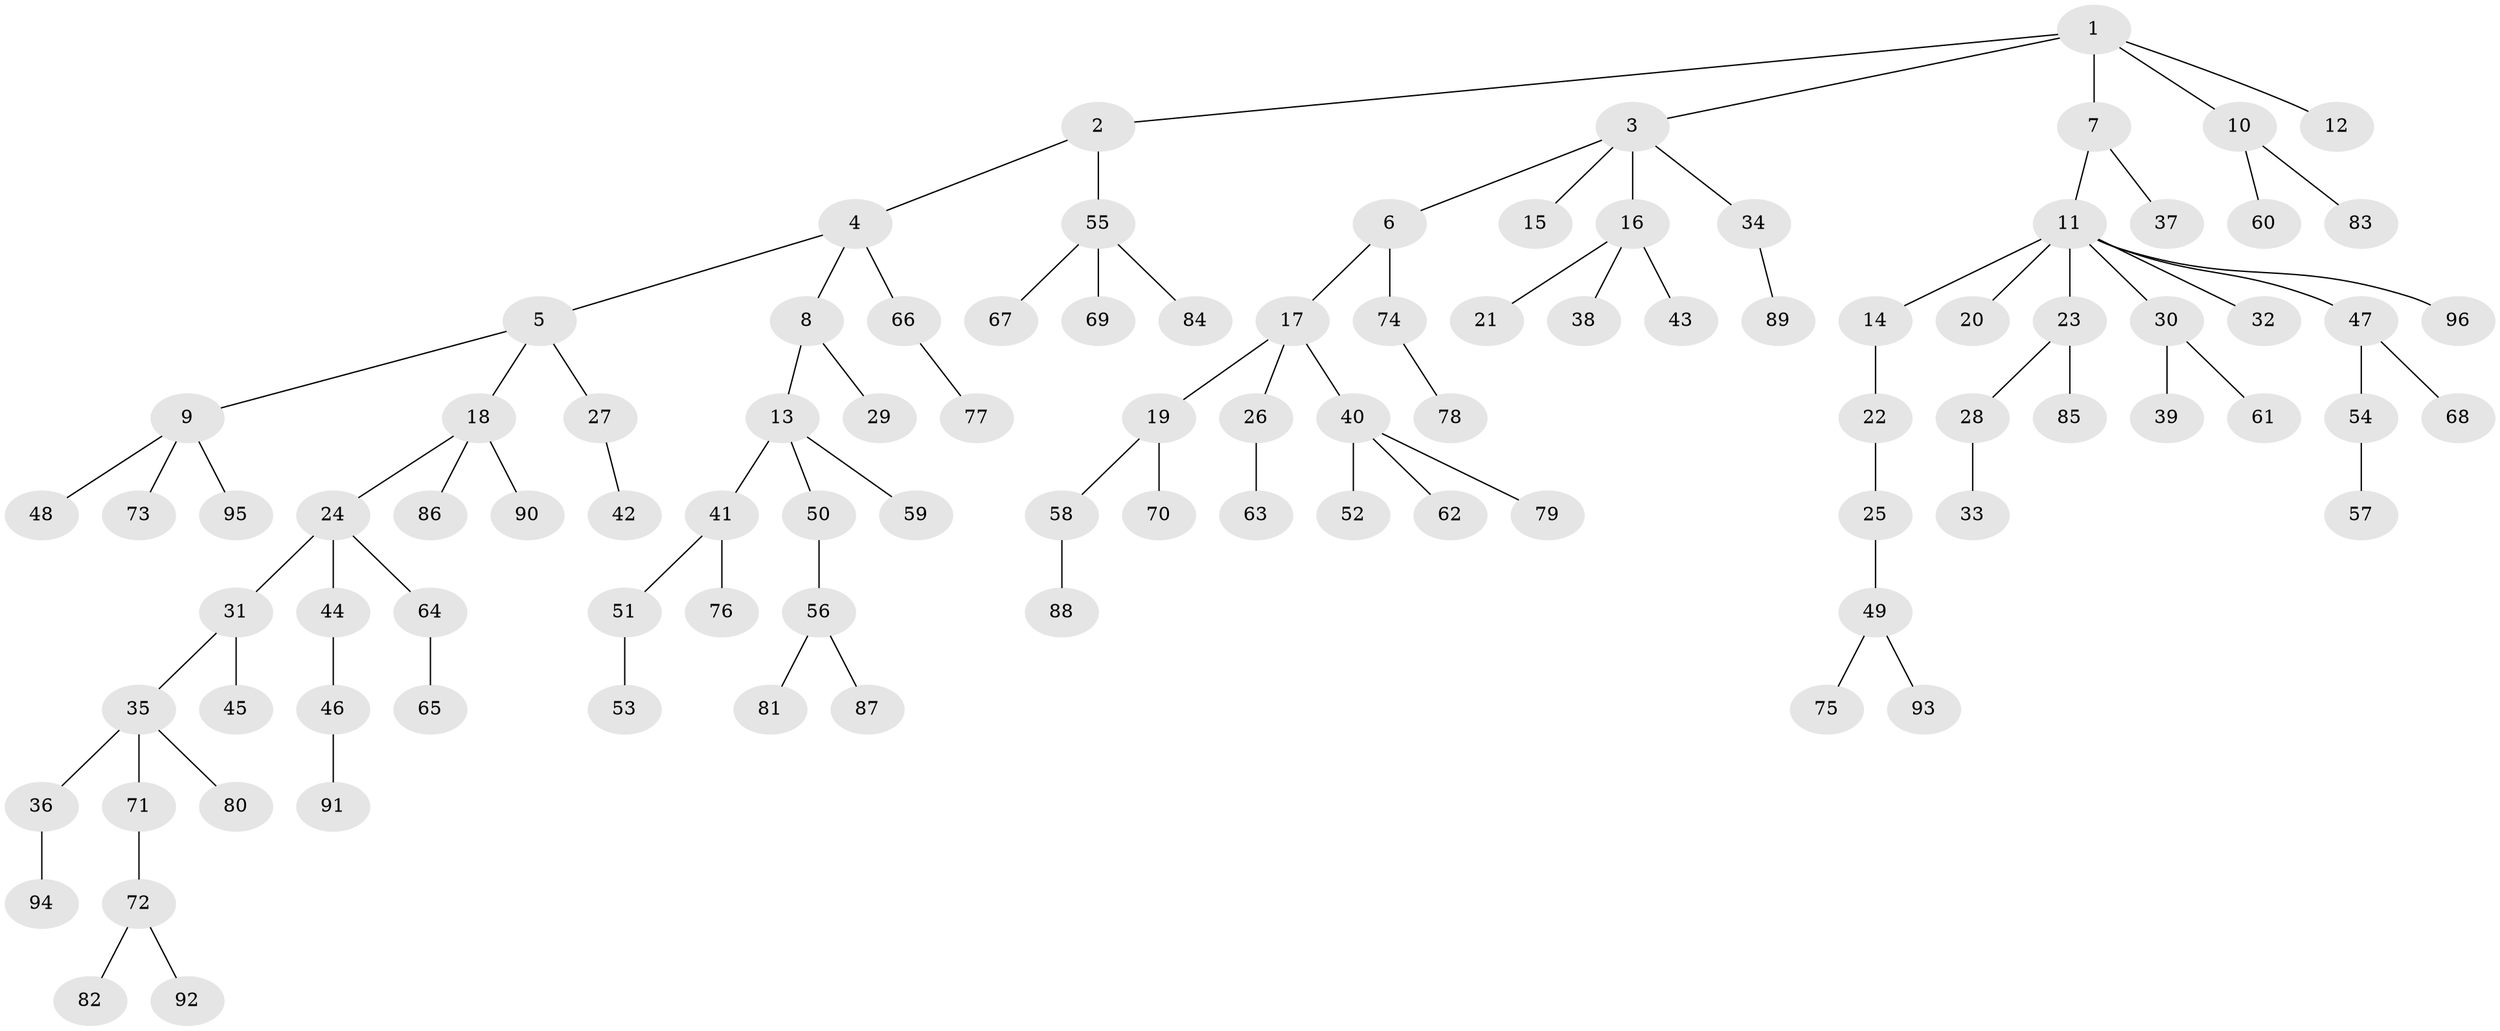 // Generated by graph-tools (version 1.1) at 2025/26/03/09/25 03:26:26]
// undirected, 96 vertices, 95 edges
graph export_dot {
graph [start="1"]
  node [color=gray90,style=filled];
  1;
  2;
  3;
  4;
  5;
  6;
  7;
  8;
  9;
  10;
  11;
  12;
  13;
  14;
  15;
  16;
  17;
  18;
  19;
  20;
  21;
  22;
  23;
  24;
  25;
  26;
  27;
  28;
  29;
  30;
  31;
  32;
  33;
  34;
  35;
  36;
  37;
  38;
  39;
  40;
  41;
  42;
  43;
  44;
  45;
  46;
  47;
  48;
  49;
  50;
  51;
  52;
  53;
  54;
  55;
  56;
  57;
  58;
  59;
  60;
  61;
  62;
  63;
  64;
  65;
  66;
  67;
  68;
  69;
  70;
  71;
  72;
  73;
  74;
  75;
  76;
  77;
  78;
  79;
  80;
  81;
  82;
  83;
  84;
  85;
  86;
  87;
  88;
  89;
  90;
  91;
  92;
  93;
  94;
  95;
  96;
  1 -- 2;
  1 -- 3;
  1 -- 7;
  1 -- 10;
  1 -- 12;
  2 -- 4;
  2 -- 55;
  3 -- 6;
  3 -- 15;
  3 -- 16;
  3 -- 34;
  4 -- 5;
  4 -- 8;
  4 -- 66;
  5 -- 9;
  5 -- 18;
  5 -- 27;
  6 -- 17;
  6 -- 74;
  7 -- 11;
  7 -- 37;
  8 -- 13;
  8 -- 29;
  9 -- 48;
  9 -- 73;
  9 -- 95;
  10 -- 60;
  10 -- 83;
  11 -- 14;
  11 -- 20;
  11 -- 23;
  11 -- 30;
  11 -- 32;
  11 -- 47;
  11 -- 96;
  13 -- 41;
  13 -- 50;
  13 -- 59;
  14 -- 22;
  16 -- 21;
  16 -- 38;
  16 -- 43;
  17 -- 19;
  17 -- 26;
  17 -- 40;
  18 -- 24;
  18 -- 86;
  18 -- 90;
  19 -- 58;
  19 -- 70;
  22 -- 25;
  23 -- 28;
  23 -- 85;
  24 -- 31;
  24 -- 44;
  24 -- 64;
  25 -- 49;
  26 -- 63;
  27 -- 42;
  28 -- 33;
  30 -- 39;
  30 -- 61;
  31 -- 35;
  31 -- 45;
  34 -- 89;
  35 -- 36;
  35 -- 71;
  35 -- 80;
  36 -- 94;
  40 -- 52;
  40 -- 62;
  40 -- 79;
  41 -- 51;
  41 -- 76;
  44 -- 46;
  46 -- 91;
  47 -- 54;
  47 -- 68;
  49 -- 75;
  49 -- 93;
  50 -- 56;
  51 -- 53;
  54 -- 57;
  55 -- 67;
  55 -- 69;
  55 -- 84;
  56 -- 81;
  56 -- 87;
  58 -- 88;
  64 -- 65;
  66 -- 77;
  71 -- 72;
  72 -- 82;
  72 -- 92;
  74 -- 78;
}
